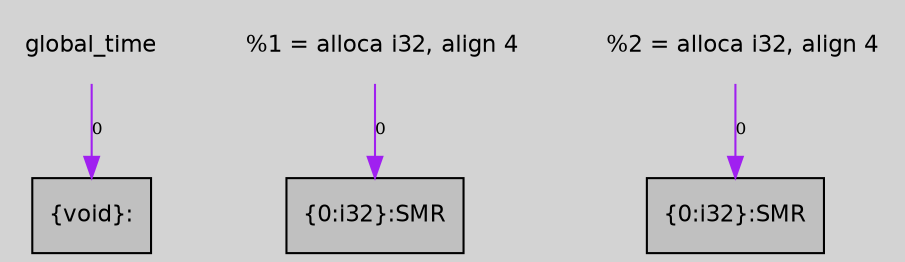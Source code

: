 digraph unnamed {
	graph [center=true, ratio=true, bgcolor=lightgray, fontname=Helvetica];
	node  [fontname=Helvetica, fontsize=11];

	Node0x7fffe2d97c70 [shape=record,fillcolor=gray, style=filled,label="{\{void\}:}"];
	Node0x7fffe2d98130 [shape=record,fillcolor=gray, style=filled,label="{\{0:i32\}:SMR}"];
	Node0x7fffe2d981e0 [shape=record,fillcolor=gray, style=filled,label="{\{0:i32\}:SMR}"];
	Node0x7fffe2d81848 [shape=plaintext, label ="  %2 = alloca i32, align 4"];
	Node0x7fffe2d81848 -> Node0x7fffe2d981e0[arrowtail=tee,label="0",fontsize=8,color=purple];
	Node0x7fffe2d7e788 [shape=plaintext, label ="global_time"];
	Node0x7fffe2d7e788 -> Node0x7fffe2d97c70[arrowtail=tee,label="0",fontsize=8,color=purple];
	Node0x7fffe2d817c8 [shape=plaintext, label ="  %1 = alloca i32, align 4"];
	Node0x7fffe2d817c8 -> Node0x7fffe2d98130[arrowtail=tee,label="0",fontsize=8,color=purple];
}
